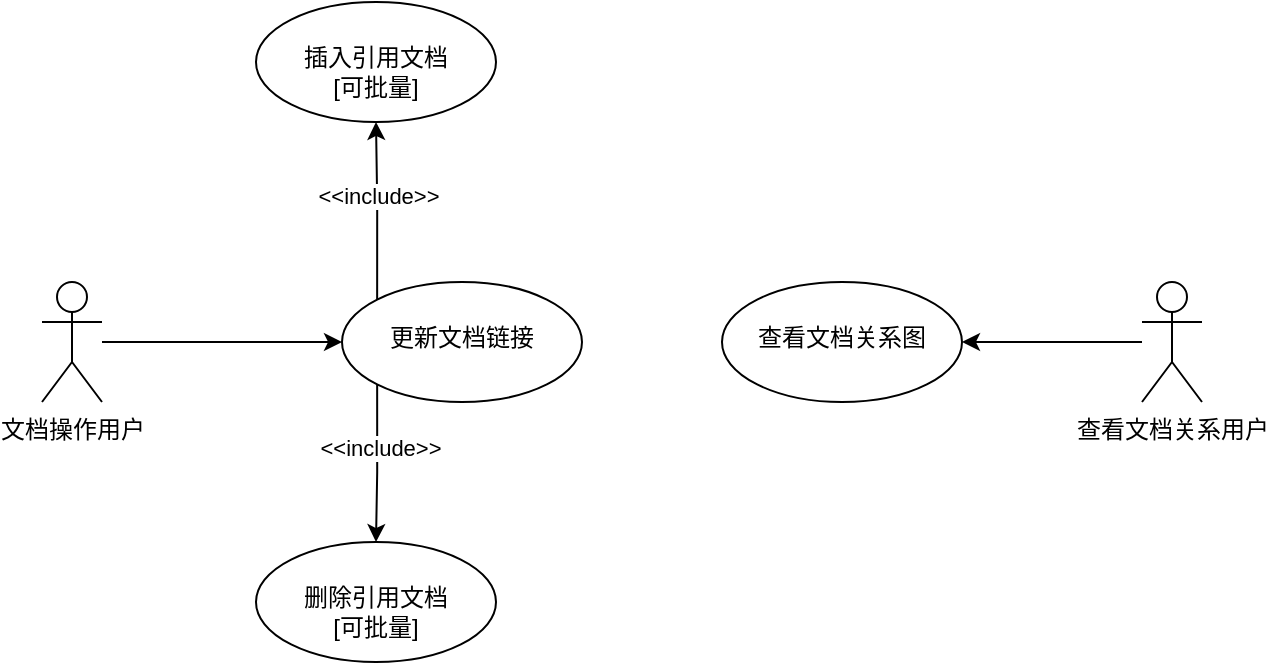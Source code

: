 <mxfile version="14.8.4" type="github">
  <diagram id="uEofJK0at1W58z48pTd6" name="Page-1">
    <mxGraphModel dx="1298" dy="777" grid="1" gridSize="10" guides="1" tooltips="1" connect="1" arrows="1" fold="1" page="1" pageScale="1" pageWidth="827" pageHeight="1169" math="0" shadow="0">
      <root>
        <mxCell id="0" />
        <mxCell id="1" parent="0" />
        <mxCell id="vzXtz7gYnY3X_MXIiUKI-5" value="" style="edgeStyle=orthogonalEdgeStyle;rounded=0;orthogonalLoop=1;jettySize=auto;html=1;" edge="1" parent="1" source="vzXtz7gYnY3X_MXIiUKI-1" target="vzXtz7gYnY3X_MXIiUKI-4">
          <mxGeometry relative="1" as="geometry" />
        </mxCell>
        <mxCell id="vzXtz7gYnY3X_MXIiUKI-1" value="文档操作用户" style="shape=umlActor;verticalLabelPosition=bottom;verticalAlign=top;html=1;outlineConnect=0;" vertex="1" parent="1">
          <mxGeometry x="90" y="900" width="30" height="60" as="geometry" />
        </mxCell>
        <mxCell id="vzXtz7gYnY3X_MXIiUKI-9" value="" style="edgeStyle=orthogonalEdgeStyle;rounded=0;orthogonalLoop=1;jettySize=auto;html=1;jumpStyle=none;exitX=0;exitY=0;exitDx=0;exitDy=0;" edge="1" parent="1" source="vzXtz7gYnY3X_MXIiUKI-4" target="vzXtz7gYnY3X_MXIiUKI-8">
          <mxGeometry relative="1" as="geometry" />
        </mxCell>
        <mxCell id="vzXtz7gYnY3X_MXIiUKI-15" value="&amp;lt;&amp;lt;include&amp;gt;&amp;gt;" style="edgeLabel;html=1;align=center;verticalAlign=middle;resizable=0;points=[];" vertex="1" connectable="0" parent="vzXtz7gYnY3X_MXIiUKI-9">
          <mxGeometry x="0.1" y="-3" relative="1" as="geometry">
            <mxPoint as="offset" />
          </mxGeometry>
        </mxCell>
        <mxCell id="vzXtz7gYnY3X_MXIiUKI-17" value="" style="edgeStyle=orthogonalEdgeStyle;rounded=0;jumpStyle=none;orthogonalLoop=1;jettySize=auto;html=1;strokeColor=#000000;exitX=0;exitY=1;exitDx=0;exitDy=0;" edge="1" parent="1" source="vzXtz7gYnY3X_MXIiUKI-4" target="vzXtz7gYnY3X_MXIiUKI-16">
          <mxGeometry relative="1" as="geometry" />
        </mxCell>
        <mxCell id="vzXtz7gYnY3X_MXIiUKI-18" value="&amp;lt;&amp;lt;include&amp;gt;&amp;gt;" style="edgeLabel;html=1;align=center;verticalAlign=middle;resizable=0;points=[];" vertex="1" connectable="0" parent="vzXtz7gYnY3X_MXIiUKI-17">
          <mxGeometry x="-0.2" y="1" relative="1" as="geometry">
            <mxPoint as="offset" />
          </mxGeometry>
        </mxCell>
        <mxCell id="vzXtz7gYnY3X_MXIiUKI-4" value="&lt;br&gt;更新文档链接" style="ellipse;whiteSpace=wrap;html=1;verticalAlign=top;" vertex="1" parent="1">
          <mxGeometry x="240" y="900" width="120" height="60" as="geometry" />
        </mxCell>
        <mxCell id="vzXtz7gYnY3X_MXIiUKI-8" value="&lt;br&gt;插入引用文档&lt;br&gt;[可批量]" style="ellipse;whiteSpace=wrap;html=1;verticalAlign=top;" vertex="1" parent="1">
          <mxGeometry x="197" y="760" width="120" height="60" as="geometry" />
        </mxCell>
        <mxCell id="vzXtz7gYnY3X_MXIiUKI-20" value="" style="edgeStyle=orthogonalEdgeStyle;rounded=0;jumpStyle=none;orthogonalLoop=1;jettySize=auto;html=1;strokeColor=#000000;" edge="1" parent="1" source="vzXtz7gYnY3X_MXIiUKI-13" target="vzXtz7gYnY3X_MXIiUKI-19">
          <mxGeometry relative="1" as="geometry" />
        </mxCell>
        <mxCell id="vzXtz7gYnY3X_MXIiUKI-13" value="查看文档关系用户" style="shape=umlActor;verticalLabelPosition=bottom;verticalAlign=top;html=1;outlineConnect=0;" vertex="1" parent="1">
          <mxGeometry x="640" y="900" width="30" height="60" as="geometry" />
        </mxCell>
        <mxCell id="vzXtz7gYnY3X_MXIiUKI-16" value="&lt;br&gt;删除引用文档&lt;br&gt;[可批量]" style="ellipse;whiteSpace=wrap;html=1;verticalAlign=top;" vertex="1" parent="1">
          <mxGeometry x="197" y="1030" width="120" height="60" as="geometry" />
        </mxCell>
        <mxCell id="vzXtz7gYnY3X_MXIiUKI-19" value="&lt;br&gt;查看文档关系图" style="ellipse;whiteSpace=wrap;html=1;verticalAlign=top;" vertex="1" parent="1">
          <mxGeometry x="430" y="900" width="120" height="60" as="geometry" />
        </mxCell>
      </root>
    </mxGraphModel>
  </diagram>
</mxfile>
